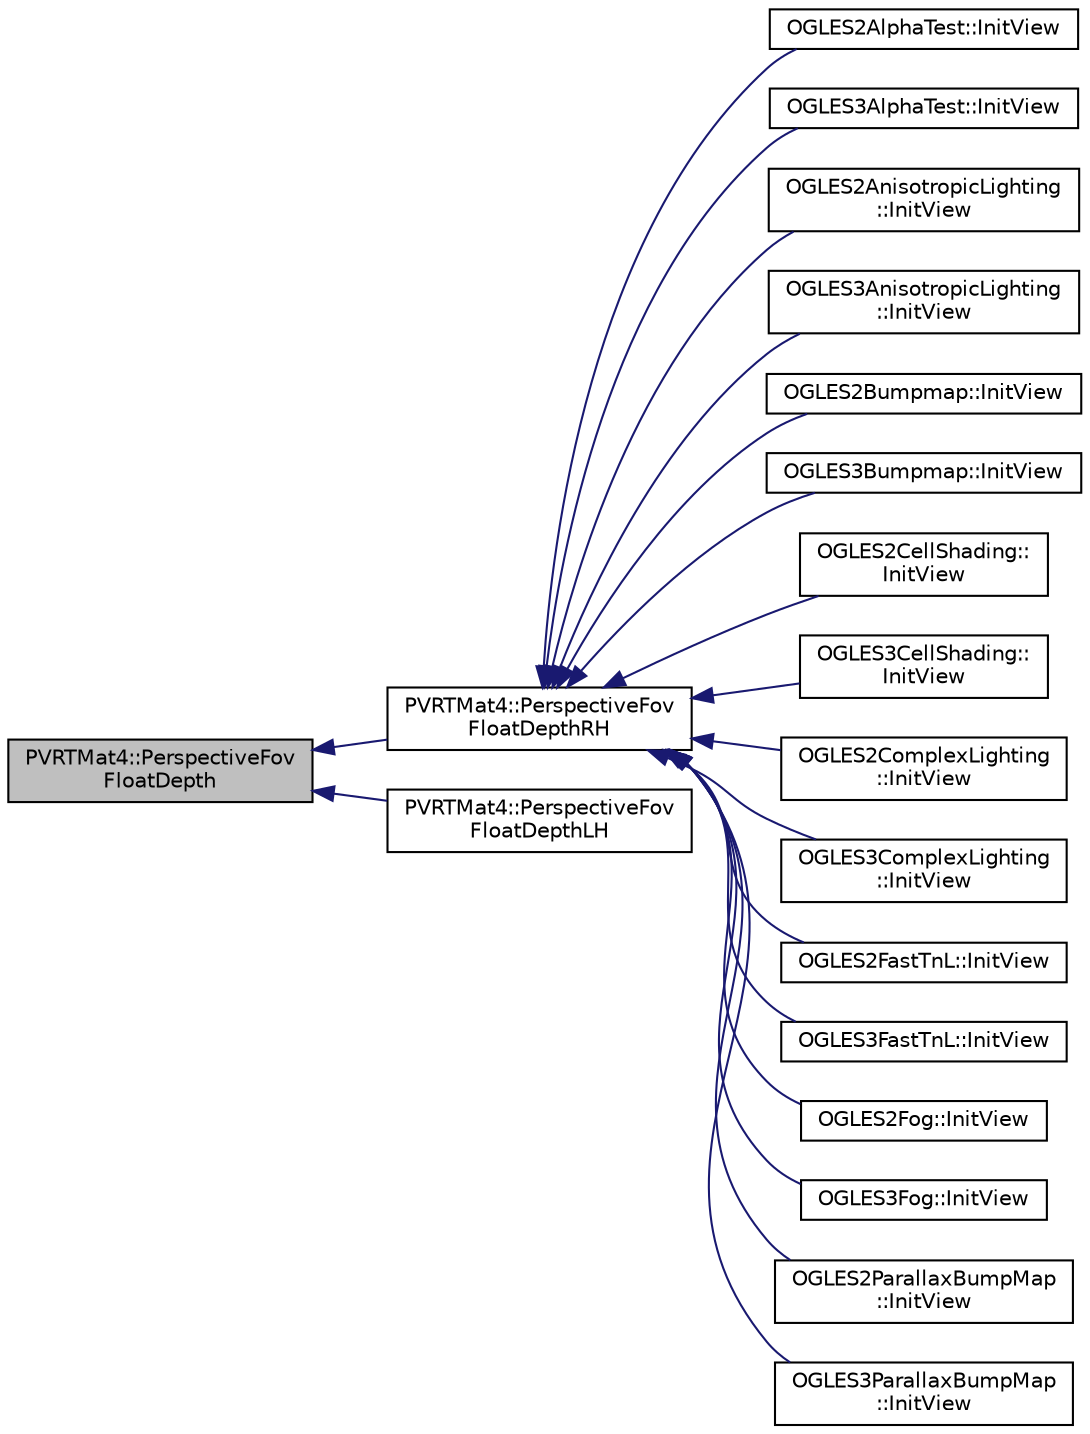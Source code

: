 digraph "PVRTMat4::PerspectiveFovFloatDepth"
{
  edge [fontname="Helvetica",fontsize="10",labelfontname="Helvetica",labelfontsize="10"];
  node [fontname="Helvetica",fontsize="10",shape=record];
  rankdir="LR";
  Node1 [label="PVRTMat4::PerspectiveFov\lFloatDepth",height=0.2,width=0.4,color="black", fillcolor="grey75", style="filled", fontcolor="black"];
  Node1 -> Node2 [dir="back",color="midnightblue",fontsize="10",style="solid"];
  Node2 [label="PVRTMat4::PerspectiveFov\lFloatDepthRH",height=0.2,width=0.4,color="black", fillcolor="white", style="filled",URL="$struct_p_v_r_t_mat4.html#a80a96ab61b05a6092c2a875233a8c24d",tooltip="Create a perspective matrix for a right hand coordinate system. "];
  Node2 -> Node3 [dir="back",color="midnightblue",fontsize="10",style="solid"];
  Node3 [label="OGLES2AlphaTest::InitView",height=0.2,width=0.4,color="black", fillcolor="white", style="filled",URL="$class_o_g_l_e_s2_alpha_test.html#a33622abe768ddf0e2208874674942873"];
  Node2 -> Node4 [dir="back",color="midnightblue",fontsize="10",style="solid"];
  Node4 [label="OGLES3AlphaTest::InitView",height=0.2,width=0.4,color="black", fillcolor="white", style="filled",URL="$class_o_g_l_e_s3_alpha_test.html#a2c322d4d7fc6bacff784644b42549b95"];
  Node2 -> Node5 [dir="back",color="midnightblue",fontsize="10",style="solid"];
  Node5 [label="OGLES2AnisotropicLighting\l::InitView",height=0.2,width=0.4,color="black", fillcolor="white", style="filled",URL="$class_o_g_l_e_s2_anisotropic_lighting.html#a6e5c65cd35c6a2fb74f1a04b68ecccf0"];
  Node2 -> Node6 [dir="back",color="midnightblue",fontsize="10",style="solid"];
  Node6 [label="OGLES3AnisotropicLighting\l::InitView",height=0.2,width=0.4,color="black", fillcolor="white", style="filled",URL="$class_o_g_l_e_s3_anisotropic_lighting.html#a48a255b40b2b6196d2beae43366595e4"];
  Node2 -> Node7 [dir="back",color="midnightblue",fontsize="10",style="solid"];
  Node7 [label="OGLES2Bumpmap::InitView",height=0.2,width=0.4,color="black", fillcolor="white", style="filled",URL="$class_o_g_l_e_s2_bumpmap.html#ac191bbfc6523e6b49406df36cc96e6c1"];
  Node2 -> Node8 [dir="back",color="midnightblue",fontsize="10",style="solid"];
  Node8 [label="OGLES3Bumpmap::InitView",height=0.2,width=0.4,color="black", fillcolor="white", style="filled",URL="$class_o_g_l_e_s3_bumpmap.html#a0a26ee498a88a53c5422f7013078583c"];
  Node2 -> Node9 [dir="back",color="midnightblue",fontsize="10",style="solid"];
  Node9 [label="OGLES2CellShading::\lInitView",height=0.2,width=0.4,color="black", fillcolor="white", style="filled",URL="$class_o_g_l_e_s2_cell_shading.html#a40a9f7a741b24cf85232f58a9ad21da5"];
  Node2 -> Node10 [dir="back",color="midnightblue",fontsize="10",style="solid"];
  Node10 [label="OGLES3CellShading::\lInitView",height=0.2,width=0.4,color="black", fillcolor="white", style="filled",URL="$class_o_g_l_e_s3_cell_shading.html#a7dbab0e90de5e7766287fb47028b4b72"];
  Node2 -> Node11 [dir="back",color="midnightblue",fontsize="10",style="solid"];
  Node11 [label="OGLES2ComplexLighting\l::InitView",height=0.2,width=0.4,color="black", fillcolor="white", style="filled",URL="$class_o_g_l_e_s2_complex_lighting.html#a54ec27f464c3e2327f21ba8bdfae116c"];
  Node2 -> Node12 [dir="back",color="midnightblue",fontsize="10",style="solid"];
  Node12 [label="OGLES3ComplexLighting\l::InitView",height=0.2,width=0.4,color="black", fillcolor="white", style="filled",URL="$class_o_g_l_e_s3_complex_lighting.html#a2830ae3c5859a11015e39bb9813ece5c"];
  Node2 -> Node13 [dir="back",color="midnightblue",fontsize="10",style="solid"];
  Node13 [label="OGLES2FastTnL::InitView",height=0.2,width=0.4,color="black", fillcolor="white", style="filled",URL="$class_o_g_l_e_s2_fast_tn_l.html#af6d1119313e9e80a6ff186452cf260d3"];
  Node2 -> Node14 [dir="back",color="midnightblue",fontsize="10",style="solid"];
  Node14 [label="OGLES3FastTnL::InitView",height=0.2,width=0.4,color="black", fillcolor="white", style="filled",URL="$class_o_g_l_e_s3_fast_tn_l.html#af48f596ece1cc0b42511064a69eb83d5"];
  Node2 -> Node15 [dir="back",color="midnightblue",fontsize="10",style="solid"];
  Node15 [label="OGLES2Fog::InitView",height=0.2,width=0.4,color="black", fillcolor="white", style="filled",URL="$class_o_g_l_e_s2_fog.html#a088e6722940d7c81b7534c74941b4bb8"];
  Node2 -> Node16 [dir="back",color="midnightblue",fontsize="10",style="solid"];
  Node16 [label="OGLES3Fog::InitView",height=0.2,width=0.4,color="black", fillcolor="white", style="filled",URL="$class_o_g_l_e_s3_fog.html#ac0febbbca454858961fd79896f1afefa"];
  Node2 -> Node17 [dir="back",color="midnightblue",fontsize="10",style="solid"];
  Node17 [label="OGLES2ParallaxBumpMap\l::InitView",height=0.2,width=0.4,color="black", fillcolor="white", style="filled",URL="$class_o_g_l_e_s2_parallax_bump_map.html#abf35d28154fdeeb0096793042efdc936"];
  Node2 -> Node18 [dir="back",color="midnightblue",fontsize="10",style="solid"];
  Node18 [label="OGLES3ParallaxBumpMap\l::InitView",height=0.2,width=0.4,color="black", fillcolor="white", style="filled",URL="$class_o_g_l_e_s3_parallax_bump_map.html#a85fffd0c212fff33a674564c75e4b585"];
  Node1 -> Node19 [dir="back",color="midnightblue",fontsize="10",style="solid"];
  Node19 [label="PVRTMat4::PerspectiveFov\lFloatDepthLH",height=0.2,width=0.4,color="black", fillcolor="white", style="filled",URL="$struct_p_v_r_t_mat4.html#a9ba80aac110bef913d9e71844adf79e2",tooltip="Create a perspective matrix for a left hand coordinate system. "];
}

